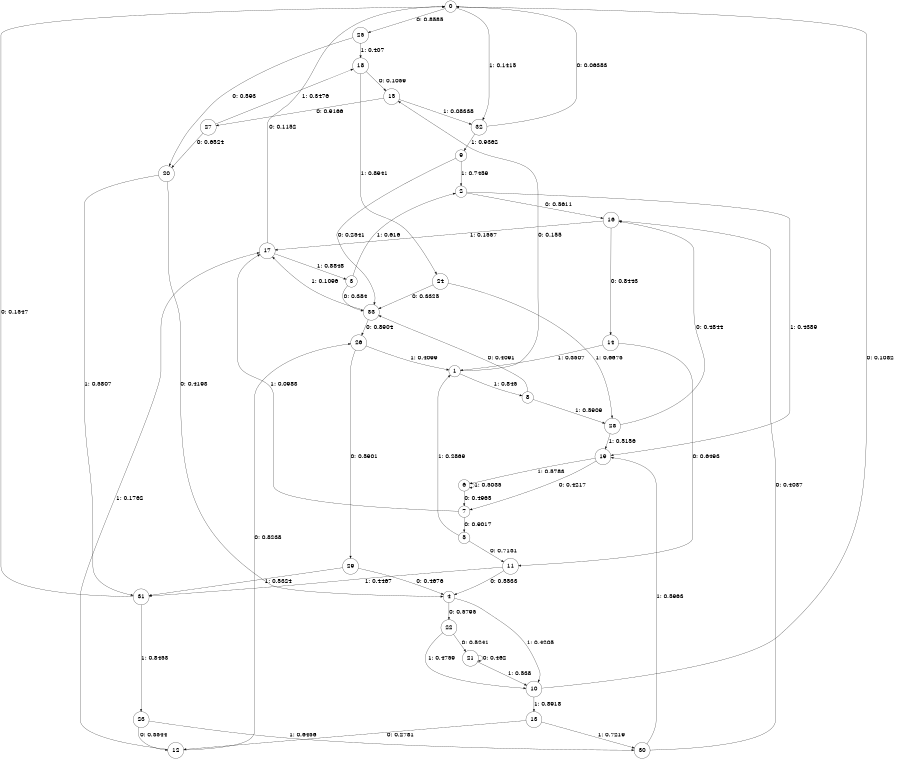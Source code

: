 digraph "ch23randomL6" {
size = "6,8.5";
ratio = "fill";
node [shape = circle];
node [fontsize = 24];
edge [fontsize = 24];
0 -> 25 [label = "0: 0.8585   "];
0 -> 32 [label = "1: 0.1415   "];
1 -> 15 [label = "0: 0.155    "];
1 -> 8 [label = "1: 0.845    "];
2 -> 16 [label = "0: 0.5611   "];
2 -> 19 [label = "1: 0.4389   "];
3 -> 33 [label = "0: 0.384    "];
3 -> 2 [label = "1: 0.616    "];
4 -> 22 [label = "0: 0.5795   "];
4 -> 10 [label = "1: 0.4205   "];
5 -> 11 [label = "0: 0.7131   "];
5 -> 1 [label = "1: 0.2869   "];
6 -> 7 [label = "0: 0.4965   "];
6 -> 6 [label = "1: 0.5035   "];
7 -> 5 [label = "0: 0.9017   "];
7 -> 17 [label = "1: 0.0983   "];
8 -> 33 [label = "0: 0.4091   "];
8 -> 28 [label = "1: 0.5909   "];
9 -> 33 [label = "0: 0.2541   "];
9 -> 2 [label = "1: 0.7459   "];
10 -> 0 [label = "0: 0.1082   "];
10 -> 13 [label = "1: 0.8918   "];
11 -> 4 [label = "0: 0.5533   "];
11 -> 31 [label = "1: 0.4467   "];
12 -> 26 [label = "0: 0.8238   "];
12 -> 17 [label = "1: 0.1762   "];
13 -> 12 [label = "0: 0.2781   "];
13 -> 30 [label = "1: 0.7219   "];
14 -> 11 [label = "0: 0.6493   "];
14 -> 1 [label = "1: 0.3507   "];
15 -> 27 [label = "0: 0.9166   "];
15 -> 32 [label = "1: 0.08338  "];
16 -> 14 [label = "0: 0.8443   "];
16 -> 17 [label = "1: 0.1557   "];
17 -> 0 [label = "0: 0.1152   "];
17 -> 3 [label = "1: 0.8848   "];
18 -> 15 [label = "0: 0.1059   "];
18 -> 24 [label = "1: 0.8941   "];
19 -> 7 [label = "0: 0.4217   "];
19 -> 6 [label = "1: 0.5783   "];
20 -> 4 [label = "0: 0.4193   "];
20 -> 31 [label = "1: 0.5807   "];
21 -> 21 [label = "0: 0.462    "];
21 -> 10 [label = "1: 0.538    "];
22 -> 21 [label = "0: 0.5241   "];
22 -> 10 [label = "1: 0.4759   "];
23 -> 12 [label = "0: 0.3544   "];
23 -> 30 [label = "1: 0.6456   "];
24 -> 33 [label = "0: 0.3325   "];
24 -> 28 [label = "1: 0.6675   "];
25 -> 20 [label = "0: 0.593    "];
25 -> 18 [label = "1: 0.407    "];
26 -> 29 [label = "0: 0.5901   "];
26 -> 1 [label = "1: 0.4099   "];
27 -> 20 [label = "0: 0.6524   "];
27 -> 18 [label = "1: 0.3476   "];
28 -> 16 [label = "0: 0.4844   "];
28 -> 19 [label = "1: 0.5156   "];
29 -> 4 [label = "0: 0.4676   "];
29 -> 31 [label = "1: 0.5324   "];
30 -> 16 [label = "0: 0.4037   "];
30 -> 19 [label = "1: 0.5963   "];
31 -> 0 [label = "0: 0.1547   "];
31 -> 23 [label = "1: 0.8453   "];
32 -> 0 [label = "0: 0.06383  "];
32 -> 9 [label = "1: 0.9362   "];
33 -> 26 [label = "0: 0.8904   "];
33 -> 17 [label = "1: 0.1096   "];
}